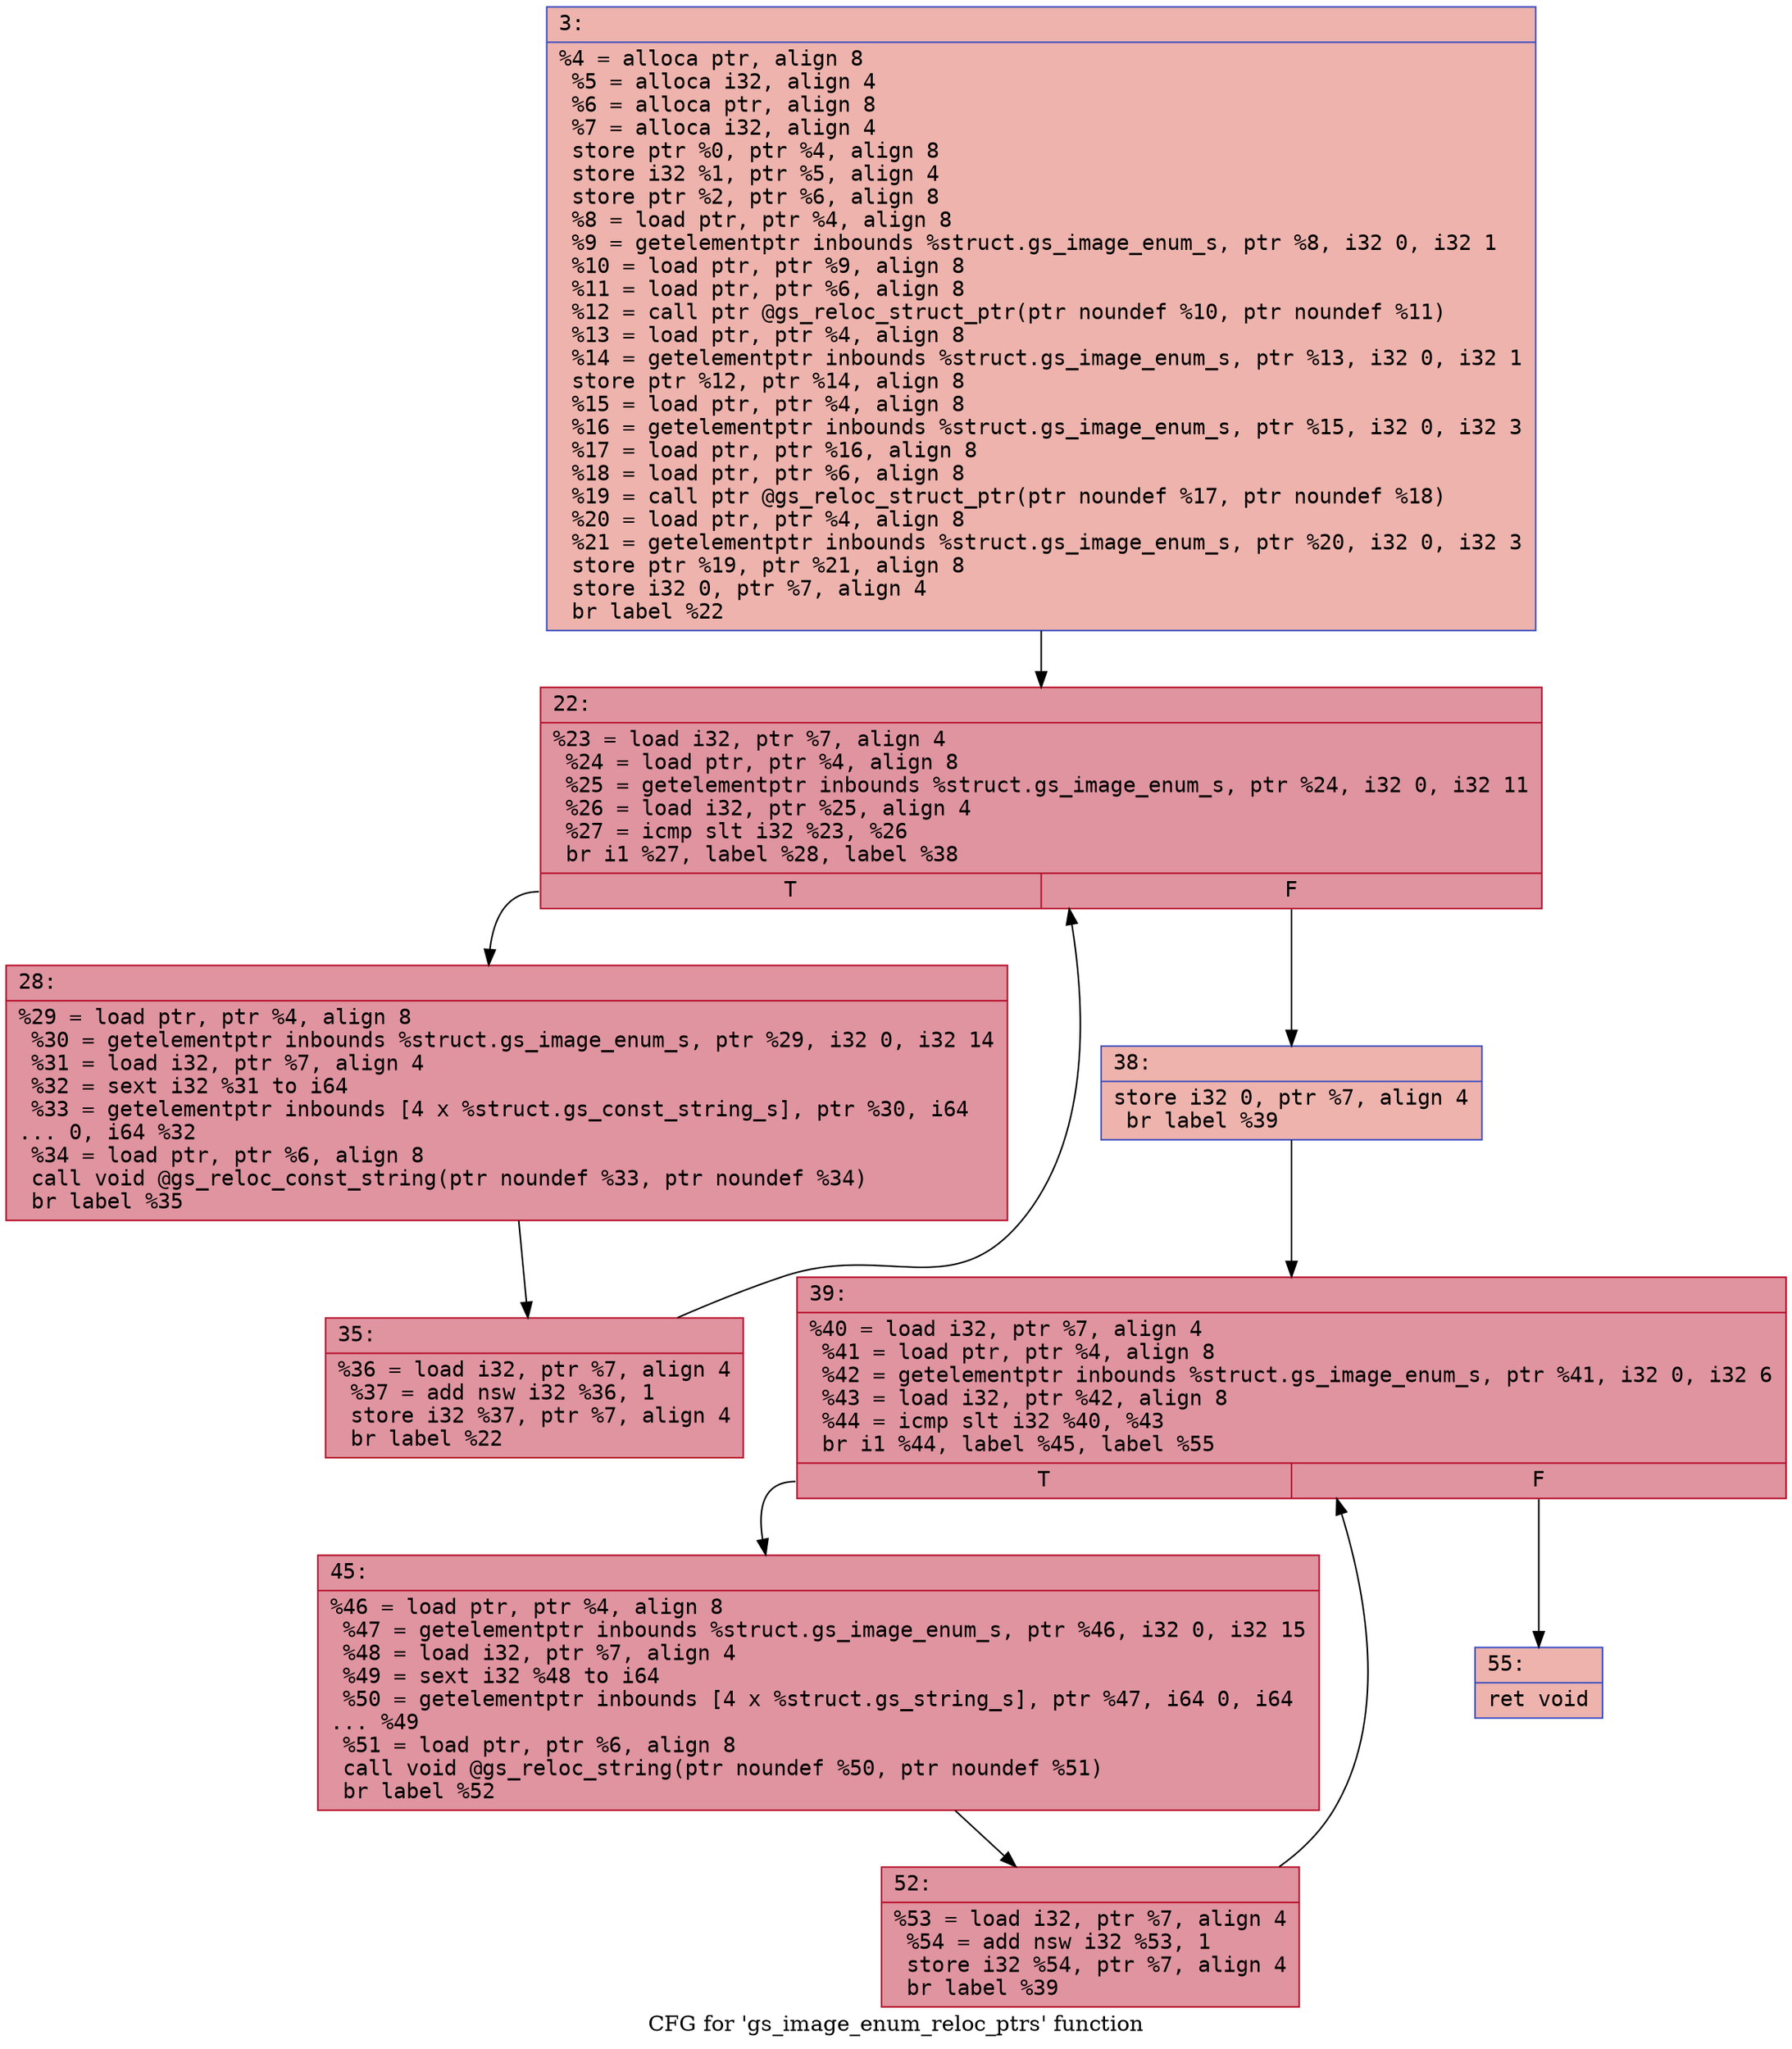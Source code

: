 digraph "CFG for 'gs_image_enum_reloc_ptrs' function" {
	label="CFG for 'gs_image_enum_reloc_ptrs' function";

	Node0x6000035ac690 [shape=record,color="#3d50c3ff", style=filled, fillcolor="#d6524470" fontname="Courier",label="{3:\l|  %4 = alloca ptr, align 8\l  %5 = alloca i32, align 4\l  %6 = alloca ptr, align 8\l  %7 = alloca i32, align 4\l  store ptr %0, ptr %4, align 8\l  store i32 %1, ptr %5, align 4\l  store ptr %2, ptr %6, align 8\l  %8 = load ptr, ptr %4, align 8\l  %9 = getelementptr inbounds %struct.gs_image_enum_s, ptr %8, i32 0, i32 1\l  %10 = load ptr, ptr %9, align 8\l  %11 = load ptr, ptr %6, align 8\l  %12 = call ptr @gs_reloc_struct_ptr(ptr noundef %10, ptr noundef %11)\l  %13 = load ptr, ptr %4, align 8\l  %14 = getelementptr inbounds %struct.gs_image_enum_s, ptr %13, i32 0, i32 1\l  store ptr %12, ptr %14, align 8\l  %15 = load ptr, ptr %4, align 8\l  %16 = getelementptr inbounds %struct.gs_image_enum_s, ptr %15, i32 0, i32 3\l  %17 = load ptr, ptr %16, align 8\l  %18 = load ptr, ptr %6, align 8\l  %19 = call ptr @gs_reloc_struct_ptr(ptr noundef %17, ptr noundef %18)\l  %20 = load ptr, ptr %4, align 8\l  %21 = getelementptr inbounds %struct.gs_image_enum_s, ptr %20, i32 0, i32 3\l  store ptr %19, ptr %21, align 8\l  store i32 0, ptr %7, align 4\l  br label %22\l}"];
	Node0x6000035ac690 -> Node0x6000035ac6e0[tooltip="3 -> 22\nProbability 100.00%" ];
	Node0x6000035ac6e0 [shape=record,color="#b70d28ff", style=filled, fillcolor="#b70d2870" fontname="Courier",label="{22:\l|  %23 = load i32, ptr %7, align 4\l  %24 = load ptr, ptr %4, align 8\l  %25 = getelementptr inbounds %struct.gs_image_enum_s, ptr %24, i32 0, i32 11\l  %26 = load i32, ptr %25, align 4\l  %27 = icmp slt i32 %23, %26\l  br i1 %27, label %28, label %38\l|{<s0>T|<s1>F}}"];
	Node0x6000035ac6e0:s0 -> Node0x6000035ac730[tooltip="22 -> 28\nProbability 96.88%" ];
	Node0x6000035ac6e0:s1 -> Node0x6000035ac7d0[tooltip="22 -> 38\nProbability 3.12%" ];
	Node0x6000035ac730 [shape=record,color="#b70d28ff", style=filled, fillcolor="#b70d2870" fontname="Courier",label="{28:\l|  %29 = load ptr, ptr %4, align 8\l  %30 = getelementptr inbounds %struct.gs_image_enum_s, ptr %29, i32 0, i32 14\l  %31 = load i32, ptr %7, align 4\l  %32 = sext i32 %31 to i64\l  %33 = getelementptr inbounds [4 x %struct.gs_const_string_s], ptr %30, i64\l... 0, i64 %32\l  %34 = load ptr, ptr %6, align 8\l  call void @gs_reloc_const_string(ptr noundef %33, ptr noundef %34)\l  br label %35\l}"];
	Node0x6000035ac730 -> Node0x6000035ac780[tooltip="28 -> 35\nProbability 100.00%" ];
	Node0x6000035ac780 [shape=record,color="#b70d28ff", style=filled, fillcolor="#b70d2870" fontname="Courier",label="{35:\l|  %36 = load i32, ptr %7, align 4\l  %37 = add nsw i32 %36, 1\l  store i32 %37, ptr %7, align 4\l  br label %22\l}"];
	Node0x6000035ac780 -> Node0x6000035ac6e0[tooltip="35 -> 22\nProbability 100.00%" ];
	Node0x6000035ac7d0 [shape=record,color="#3d50c3ff", style=filled, fillcolor="#d6524470" fontname="Courier",label="{38:\l|  store i32 0, ptr %7, align 4\l  br label %39\l}"];
	Node0x6000035ac7d0 -> Node0x6000035ac820[tooltip="38 -> 39\nProbability 100.00%" ];
	Node0x6000035ac820 [shape=record,color="#b70d28ff", style=filled, fillcolor="#b70d2870" fontname="Courier",label="{39:\l|  %40 = load i32, ptr %7, align 4\l  %41 = load ptr, ptr %4, align 8\l  %42 = getelementptr inbounds %struct.gs_image_enum_s, ptr %41, i32 0, i32 6\l  %43 = load i32, ptr %42, align 8\l  %44 = icmp slt i32 %40, %43\l  br i1 %44, label %45, label %55\l|{<s0>T|<s1>F}}"];
	Node0x6000035ac820:s0 -> Node0x6000035ac870[tooltip="39 -> 45\nProbability 96.88%" ];
	Node0x6000035ac820:s1 -> Node0x6000035ac910[tooltip="39 -> 55\nProbability 3.12%" ];
	Node0x6000035ac870 [shape=record,color="#b70d28ff", style=filled, fillcolor="#b70d2870" fontname="Courier",label="{45:\l|  %46 = load ptr, ptr %4, align 8\l  %47 = getelementptr inbounds %struct.gs_image_enum_s, ptr %46, i32 0, i32 15\l  %48 = load i32, ptr %7, align 4\l  %49 = sext i32 %48 to i64\l  %50 = getelementptr inbounds [4 x %struct.gs_string_s], ptr %47, i64 0, i64\l... %49\l  %51 = load ptr, ptr %6, align 8\l  call void @gs_reloc_string(ptr noundef %50, ptr noundef %51)\l  br label %52\l}"];
	Node0x6000035ac870 -> Node0x6000035ac8c0[tooltip="45 -> 52\nProbability 100.00%" ];
	Node0x6000035ac8c0 [shape=record,color="#b70d28ff", style=filled, fillcolor="#b70d2870" fontname="Courier",label="{52:\l|  %53 = load i32, ptr %7, align 4\l  %54 = add nsw i32 %53, 1\l  store i32 %54, ptr %7, align 4\l  br label %39\l}"];
	Node0x6000035ac8c0 -> Node0x6000035ac820[tooltip="52 -> 39\nProbability 100.00%" ];
	Node0x6000035ac910 [shape=record,color="#3d50c3ff", style=filled, fillcolor="#d6524470" fontname="Courier",label="{55:\l|  ret void\l}"];
}
